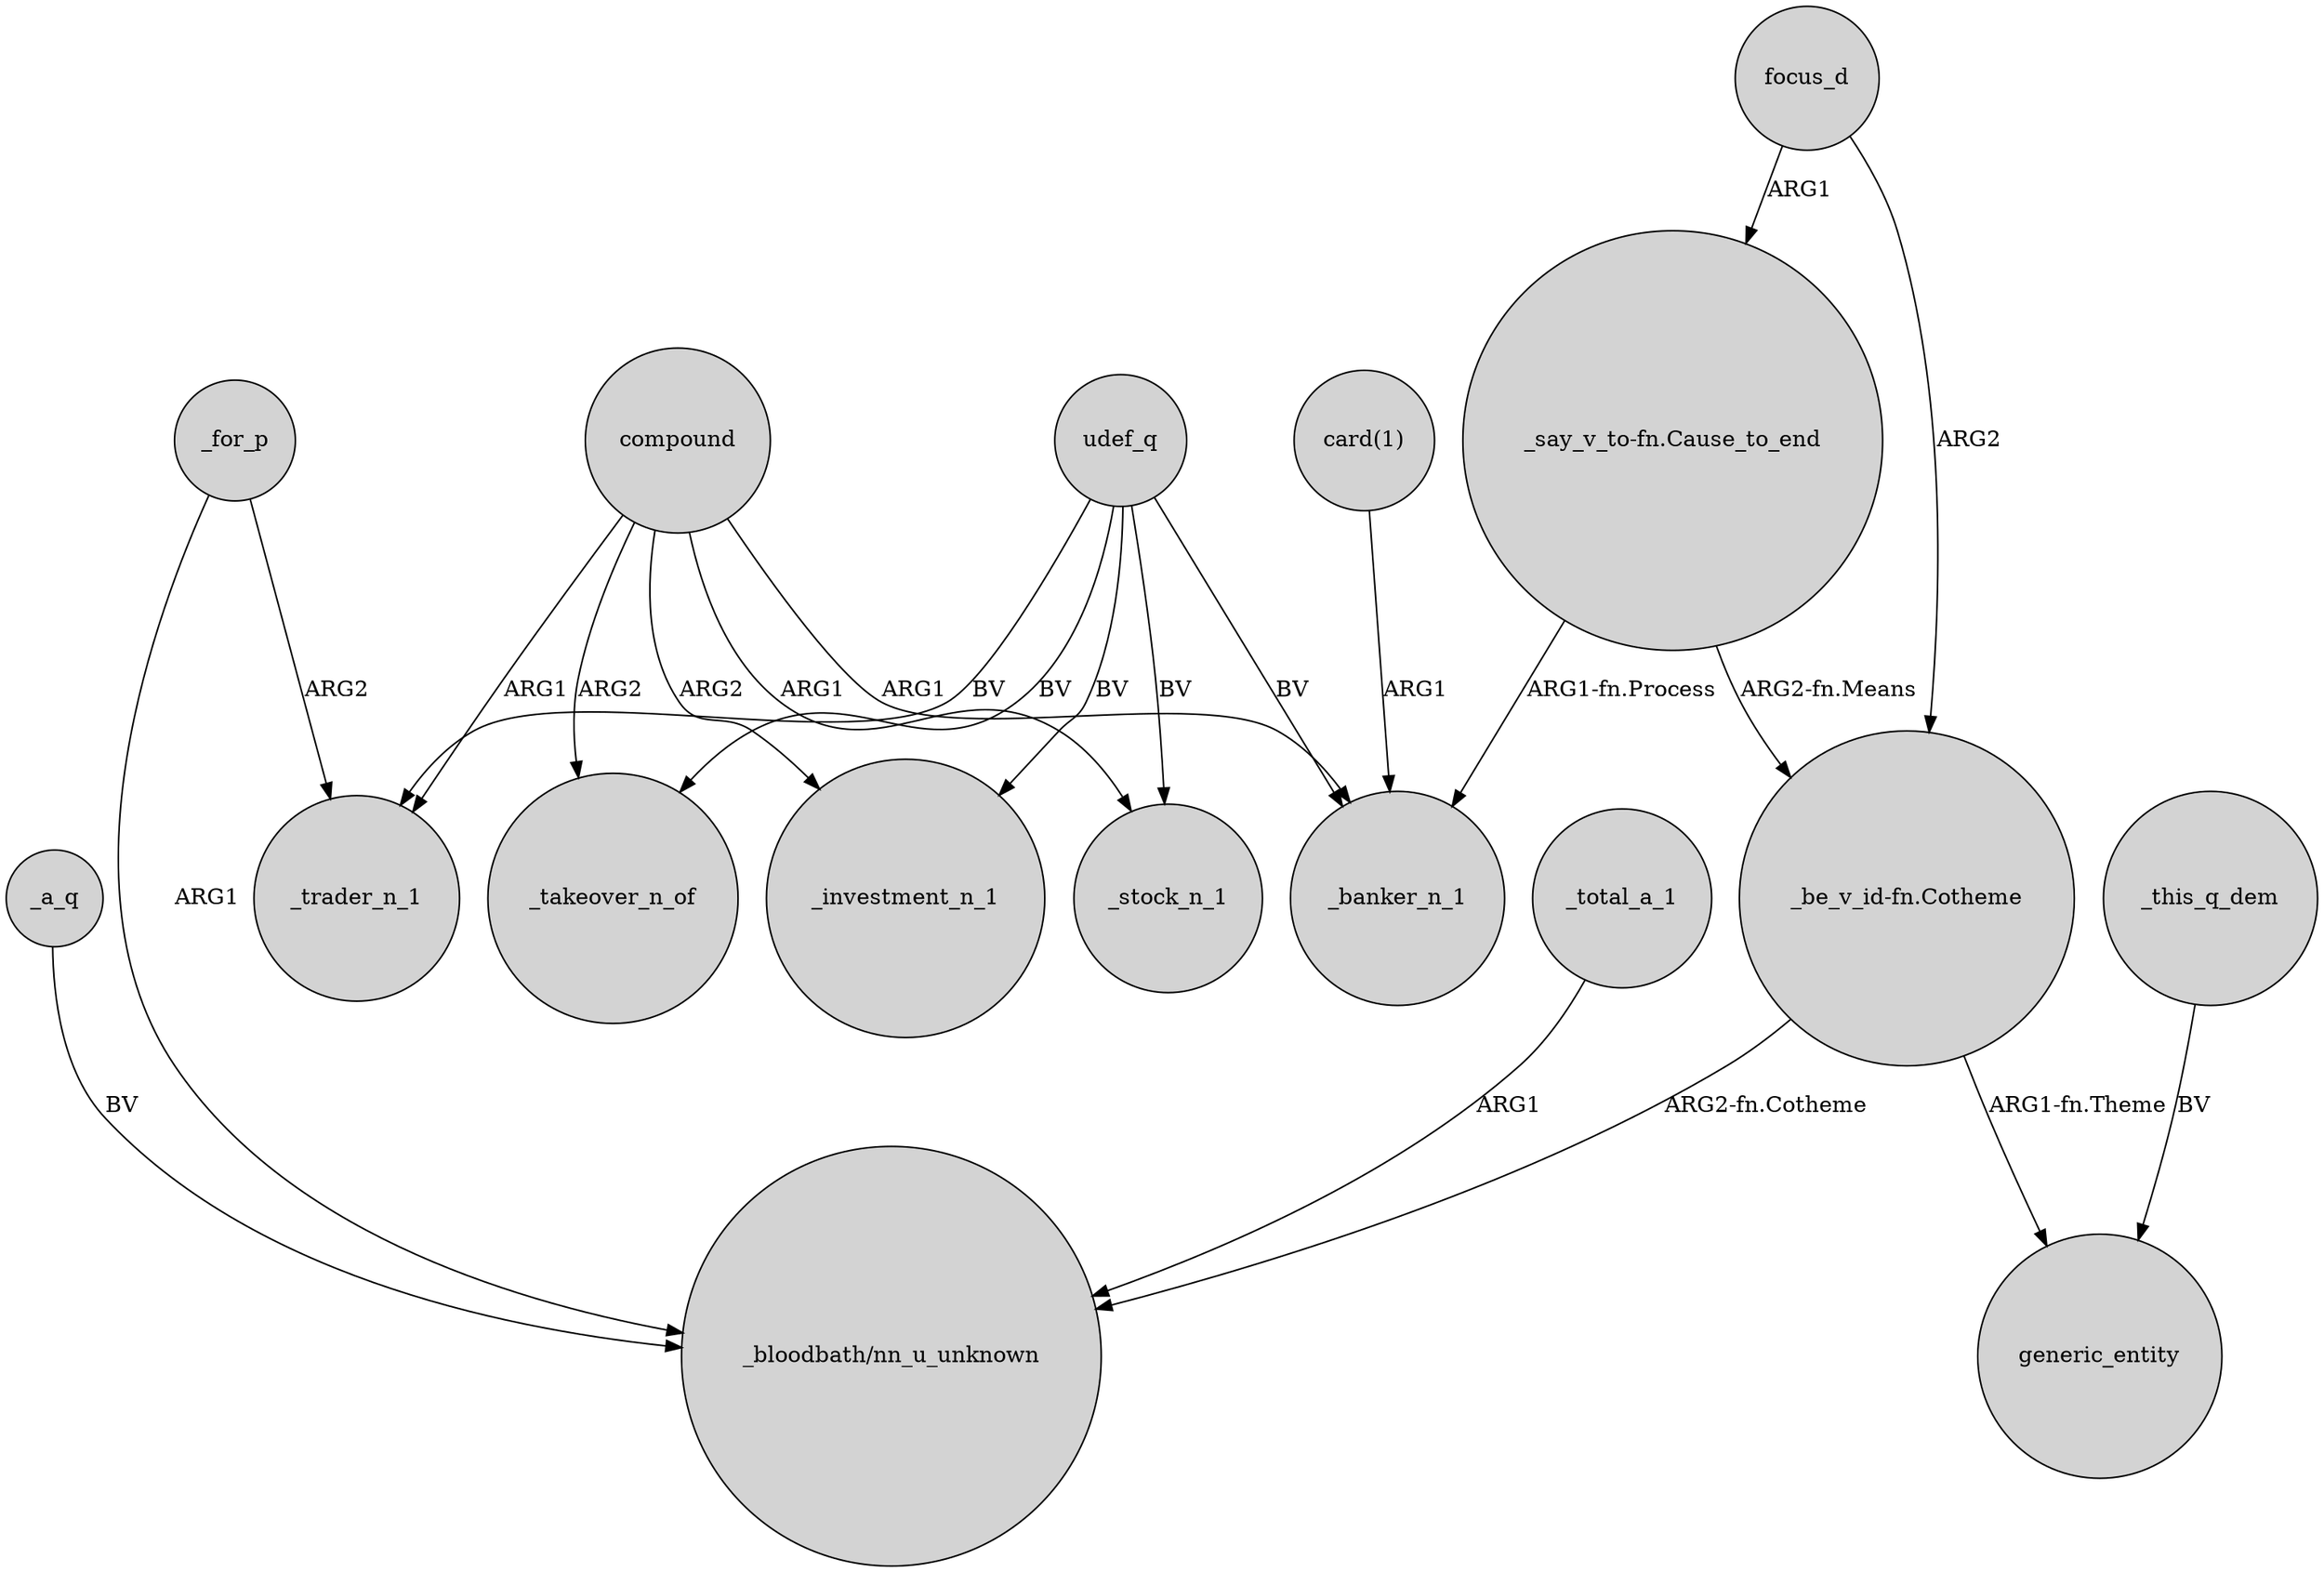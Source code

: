 digraph {
	node [shape=circle style=filled]
	focus_d -> "_be_v_id-fn.Cotheme" [label=ARG2]
	"_say_v_to-fn.Cause_to_end" -> _banker_n_1 [label="ARG1-fn.Process"]
	"_be_v_id-fn.Cotheme" -> "_bloodbath/nn_u_unknown" [label="ARG2-fn.Cotheme"]
	_for_p -> "_bloodbath/nn_u_unknown" [label=ARG1]
	focus_d -> "_say_v_to-fn.Cause_to_end" [label=ARG1]
	compound -> _investment_n_1 [label=ARG2]
	compound -> _trader_n_1 [label=ARG1]
	compound -> _stock_n_1 [label=ARG1]
	_total_a_1 -> "_bloodbath/nn_u_unknown" [label=ARG1]
	_for_p -> _trader_n_1 [label=ARG2]
	"_say_v_to-fn.Cause_to_end" -> "_be_v_id-fn.Cotheme" [label="ARG2-fn.Means"]
	udef_q -> _takeover_n_of [label=BV]
	udef_q -> _trader_n_1 [label=BV]
	udef_q -> _stock_n_1 [label=BV]
	_this_q_dem -> generic_entity [label=BV]
	_a_q -> "_bloodbath/nn_u_unknown" [label=BV]
	udef_q -> _investment_n_1 [label=BV]
	compound -> _banker_n_1 [label=ARG1]
	compound -> _takeover_n_of [label=ARG2]
	udef_q -> _banker_n_1 [label=BV]
	"card(1)" -> _banker_n_1 [label=ARG1]
	"_be_v_id-fn.Cotheme" -> generic_entity [label="ARG1-fn.Theme"]
}
